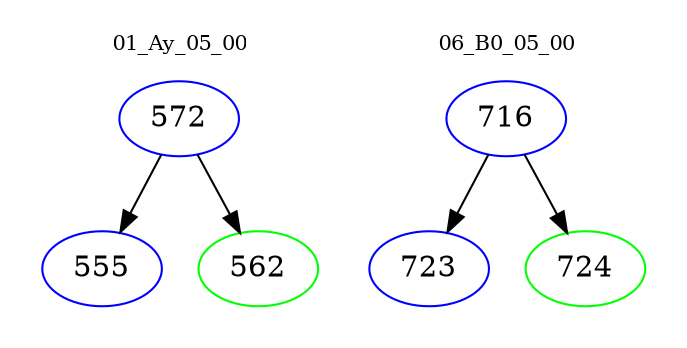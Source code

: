 digraph{
subgraph cluster_0 {
color = white
label = "01_Ay_05_00";
fontsize=10;
T0_572 [label="572", color="blue"]
T0_572 -> T0_555 [color="black"]
T0_555 [label="555", color="blue"]
T0_572 -> T0_562 [color="black"]
T0_562 [label="562", color="green"]
}
subgraph cluster_1 {
color = white
label = "06_B0_05_00";
fontsize=10;
T1_716 [label="716", color="blue"]
T1_716 -> T1_723 [color="black"]
T1_723 [label="723", color="blue"]
T1_716 -> T1_724 [color="black"]
T1_724 [label="724", color="green"]
}
}
